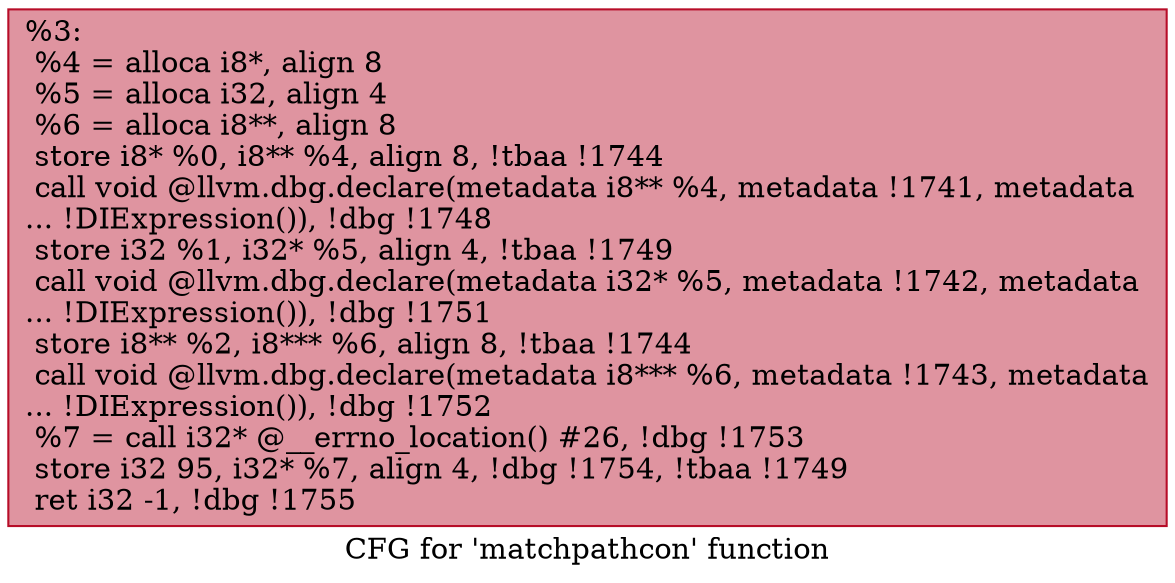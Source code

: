 digraph "CFG for 'matchpathcon' function" {
	label="CFG for 'matchpathcon' function";

	Node0x1b53430 [shape=record,color="#b70d28ff", style=filled, fillcolor="#b70d2870",label="{%3:\l  %4 = alloca i8*, align 8\l  %5 = alloca i32, align 4\l  %6 = alloca i8**, align 8\l  store i8* %0, i8** %4, align 8, !tbaa !1744\l  call void @llvm.dbg.declare(metadata i8** %4, metadata !1741, metadata\l... !DIExpression()), !dbg !1748\l  store i32 %1, i32* %5, align 4, !tbaa !1749\l  call void @llvm.dbg.declare(metadata i32* %5, metadata !1742, metadata\l... !DIExpression()), !dbg !1751\l  store i8** %2, i8*** %6, align 8, !tbaa !1744\l  call void @llvm.dbg.declare(metadata i8*** %6, metadata !1743, metadata\l... !DIExpression()), !dbg !1752\l  %7 = call i32* @__errno_location() #26, !dbg !1753\l  store i32 95, i32* %7, align 4, !dbg !1754, !tbaa !1749\l  ret i32 -1, !dbg !1755\l}"];
}
